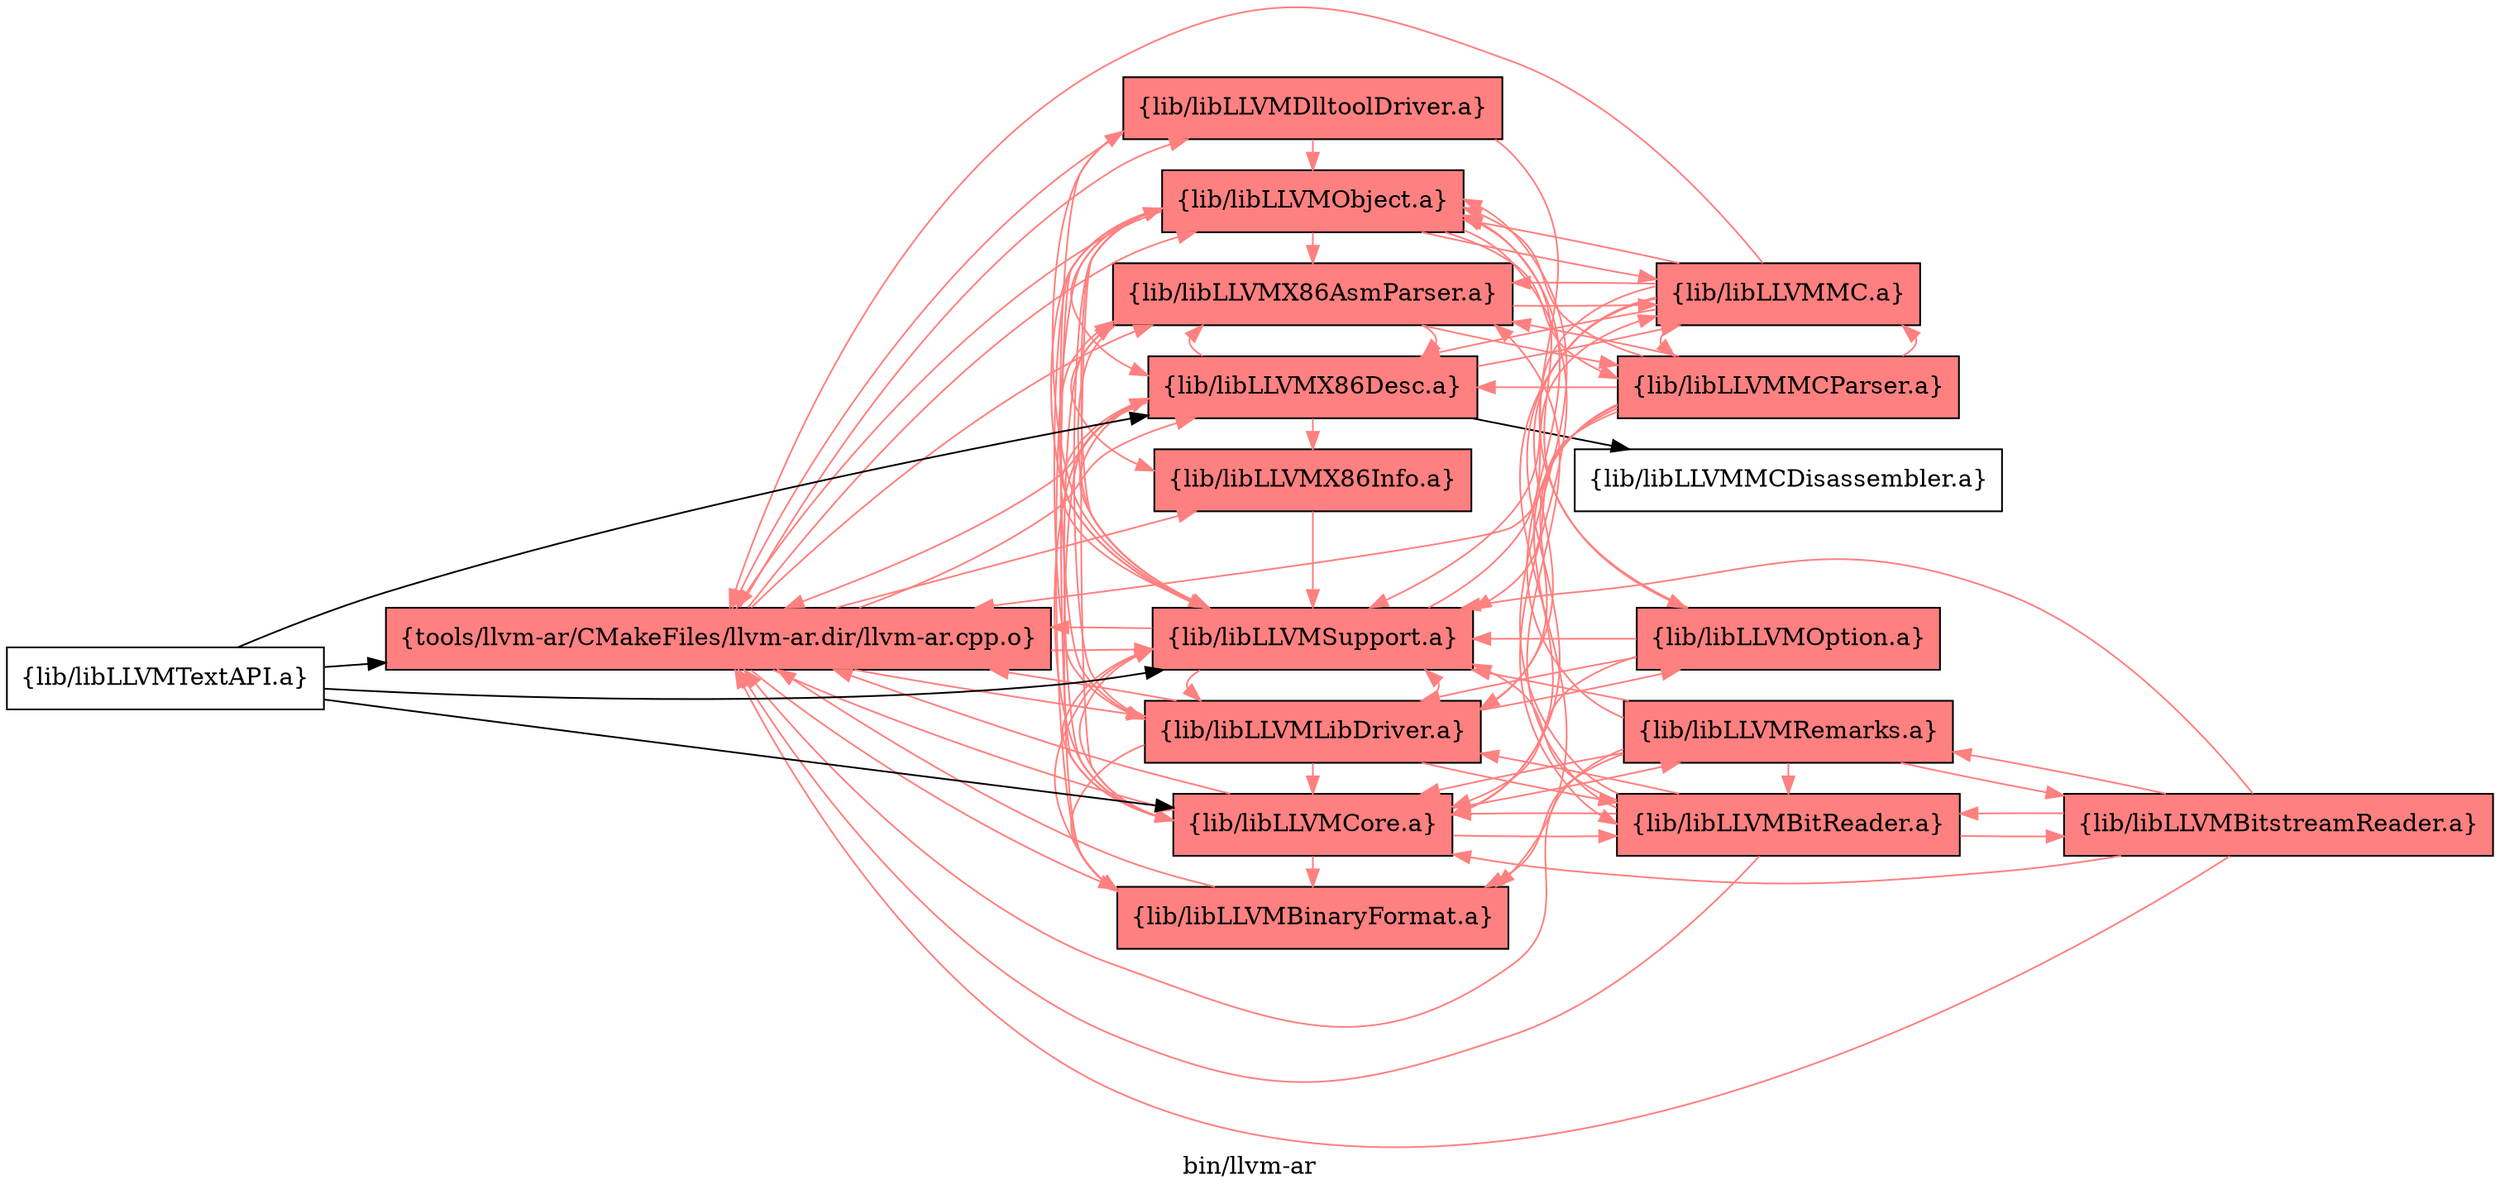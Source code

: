 digraph "bin/llvm-ar" {
	label="bin/llvm-ar";
	rankdir="LR"
	{ rank=same; Node0x558243d2ade8;  }
	{ rank=same; Node0x558243d2b158; Node0x558243d2ac58; Node0x558243d26d38; Node0x558243d26838; Node0x558243d27558; Node0x558243d27058; Node0x558243d27ff8; Node0x558243d27af8; Node0x558243d28958;  }
	{ rank=same; Node0x558243d2e7b8; Node0x558243d2e2b8; Node0x558243d28458; Node0x558243d2c9b8; Node0x558243d2fe88; Node0x558243d2f7f8;  }

	Node0x558243d2ade8 [shape=record,shape=box,style=filled,fillcolor="1.000000 0.5 1",group=1,label="{tools/llvm-ar/CMakeFiles/llvm-ar.dir/llvm-ar.cpp.o}"];
	Node0x558243d2ade8 -> Node0x558243d2b158[color="1.000000 0.5 1"];
	Node0x558243d2ade8 -> Node0x558243d2ac58[color="1.000000 0.5 1"];
	Node0x558243d2ade8 -> Node0x558243d26d38[color="1.000000 0.5 1"];
	Node0x558243d2ade8 -> Node0x558243d26838[color="1.000000 0.5 1"];
	Node0x558243d2ade8 -> Node0x558243d27558[color="1.000000 0.5 1"];
	Node0x558243d2ade8 -> Node0x558243d27058[color="1.000000 0.5 1"];
	Node0x558243d2ade8 -> Node0x558243d27ff8[color="1.000000 0.5 1"];
	Node0x558243d2ade8 -> Node0x558243d27af8[color="1.000000 0.5 1"];
	Node0x558243d2ade8 -> Node0x558243d28958[color="1.000000 0.5 1"];
	Node0x558243d2b158 [shape=record,shape=box,style=filled,fillcolor="1.000000 0.5 1",group=1,label="{lib/libLLVMX86AsmParser.a}"];
	Node0x558243d2b158 -> Node0x558243d2ac58[color="1.000000 0.5 1"];
	Node0x558243d2b158 -> Node0x558243d26d38[color="1.000000 0.5 1"];
	Node0x558243d2b158 -> Node0x558243d28958[color="1.000000 0.5 1"];
	Node0x558243d2b158 -> Node0x558243d2e7b8[color="1.000000 0.5 1"];
	Node0x558243d2b158 -> Node0x558243d2e2b8[color="1.000000 0.5 1"];
	Node0x558243d2ac58 [shape=record,shape=box,style=filled,fillcolor="1.000000 0.5 1",group=1,label="{lib/libLLVMX86Desc.a}"];
	Node0x558243d2ac58 -> Node0x558243d2ade8[color="1.000000 0.5 1"];
	Node0x558243d2ac58 -> Node0x558243d28958[color="1.000000 0.5 1"];
	Node0x558243d2ac58 -> Node0x558243d2e2b8[color="1.000000 0.5 1"];
	Node0x558243d2ac58 -> Node0x558243d26d38[color="1.000000 0.5 1"];
	Node0x558243d2ac58 -> Node0x558243d28458;
	Node0x558243d2ac58 -> Node0x558243d2b158[color="1.000000 0.5 1"];
	Node0x558243d2ac58 -> Node0x558243d26838[color="1.000000 0.5 1"];
	Node0x558243d26d38 [shape=record,shape=box,style=filled,fillcolor="1.000000 0.5 1",group=1,label="{lib/libLLVMX86Info.a}"];
	Node0x558243d26d38 -> Node0x558243d28958[color="1.000000 0.5 1"];
	Node0x558243d26838 [shape=record,shape=box,style=filled,fillcolor="1.000000 0.5 1",group=1,label="{lib/libLLVMBinaryFormat.a}"];
	Node0x558243d26838 -> Node0x558243d28958[color="1.000000 0.5 1"];
	Node0x558243d26838 -> Node0x558243d2ade8[color="1.000000 0.5 1"];
	Node0x558243d27558 [shape=record,shape=box,style=filled,fillcolor="1.000000 0.5 1",group=1,label="{lib/libLLVMCore.a}"];
	Node0x558243d27558 -> Node0x558243d28958[color="1.000000 0.5 1"];
	Node0x558243d27558 -> Node0x558243d2ade8[color="1.000000 0.5 1"];
	Node0x558243d27558 -> Node0x558243d2ac58[color="1.000000 0.5 1"];
	Node0x558243d27558 -> Node0x558243d26838[color="1.000000 0.5 1"];
	Node0x558243d27558 -> Node0x558243d2b158[color="1.000000 0.5 1"];
	Node0x558243d27558 -> Node0x558243d2c9b8[color="1.000000 0.5 1"];
	Node0x558243d27558 -> Node0x558243d2fe88[color="1.000000 0.5 1"];
	Node0x558243d27558 -> Node0x558243d27af8[color="1.000000 0.5 1"];
	Node0x558243d27058 [shape=record,shape=box,style=filled,fillcolor="1.000000 0.5 1",group=1,label="{lib/libLLVMDlltoolDriver.a}"];
	Node0x558243d27058 -> Node0x558243d2ade8[color="1.000000 0.5 1"];
	Node0x558243d27058 -> Node0x558243d27af8[color="1.000000 0.5 1"];
	Node0x558243d27058 -> Node0x558243d28958[color="1.000000 0.5 1"];
	Node0x558243d27058 -> Node0x558243d2f7f8[color="1.000000 0.5 1"];
	Node0x558243d27ff8 [shape=record,shape=box,style=filled,fillcolor="1.000000 0.5 1",group=1,label="{lib/libLLVMLibDriver.a}"];
	Node0x558243d27ff8 -> Node0x558243d2ade8[color="1.000000 0.5 1"];
	Node0x558243d27ff8 -> Node0x558243d26838[color="1.000000 0.5 1"];
	Node0x558243d27ff8 -> Node0x558243d27558[color="1.000000 0.5 1"];
	Node0x558243d27ff8 -> Node0x558243d27058[color="1.000000 0.5 1"];
	Node0x558243d27ff8 -> Node0x558243d27af8[color="1.000000 0.5 1"];
	Node0x558243d27ff8 -> Node0x558243d28958[color="1.000000 0.5 1"];
	Node0x558243d27ff8 -> Node0x558243d2f7f8[color="1.000000 0.5 1"];
	Node0x558243d27ff8 -> Node0x558243d2fe88[color="1.000000 0.5 1"];
	Node0x558243d27af8 [shape=record,shape=box,style=filled,fillcolor="1.000000 0.5 1",group=1,label="{lib/libLLVMObject.a}"];
	Node0x558243d27af8 -> Node0x558243d2ade8[color="1.000000 0.5 1"];
	Node0x558243d27af8 -> Node0x558243d27ff8[color="1.000000 0.5 1"];
	Node0x558243d27af8 -> Node0x558243d28958[color="1.000000 0.5 1"];
	Node0x558243d27af8 -> Node0x558243d2ac58[color="1.000000 0.5 1"];
	Node0x558243d27af8 -> Node0x558243d26838[color="1.000000 0.5 1"];
	Node0x558243d27af8 -> Node0x558243d27558[color="1.000000 0.5 1"];
	Node0x558243d27af8 -> Node0x558243d2e2b8[color="1.000000 0.5 1"];
	Node0x558243d27af8 -> Node0x558243d2fe88[color="1.000000 0.5 1"];
	Node0x558243d27af8 -> Node0x558243d2b158[color="1.000000 0.5 1"];
	Node0x558243d27af8 -> Node0x558243d2e7b8[color="1.000000 0.5 1"];
	Node0x558243d28958 [shape=record,shape=box,style=filled,fillcolor="1.000000 0.5 1",group=1,label="{lib/libLLVMSupport.a}"];
	Node0x558243d28958 -> Node0x558243d27ff8[color="1.000000 0.5 1"];
	Node0x558243d28958 -> Node0x558243d2ade8[color="1.000000 0.5 1"];
	Node0x558243d28958 -> Node0x558243d27558[color="1.000000 0.5 1"];
	Node0x558243d28958 -> Node0x558243d27af8[color="1.000000 0.5 1"];
	Node0x558243d28958 -> Node0x558243d2b158[color="1.000000 0.5 1"];
	Node0x558243d28958 -> Node0x558243d2ac58[color="1.000000 0.5 1"];
	Node0x558243d28958 -> Node0x558243d2e2b8[color="1.000000 0.5 1"];
	Node0x558243d2e7b8 [shape=record,shape=box,style=filled,fillcolor="1.000000 0.5 1",group=1,label="{lib/libLLVMMCParser.a}"];
	Node0x558243d2e7b8 -> Node0x558243d2ade8[color="1.000000 0.5 1"];
	Node0x558243d2e7b8 -> Node0x558243d2b158[color="1.000000 0.5 1"];
	Node0x558243d2e7b8 -> Node0x558243d2ac58[color="1.000000 0.5 1"];
	Node0x558243d2e7b8 -> Node0x558243d27558[color="1.000000 0.5 1"];
	Node0x558243d2e7b8 -> Node0x558243d27af8[color="1.000000 0.5 1"];
	Node0x558243d2e7b8 -> Node0x558243d28958[color="1.000000 0.5 1"];
	Node0x558243d2e7b8 -> Node0x558243d2e2b8[color="1.000000 0.5 1"];
	Node0x558243d2e7b8 -> Node0x558243d27ff8[color="1.000000 0.5 1"];
	Node0x558243d2e2b8 [shape=record,shape=box,style=filled,fillcolor="1.000000 0.5 1",group=1,label="{lib/libLLVMMC.a}"];
	Node0x558243d2e2b8 -> Node0x558243d2ac58[color="1.000000 0.5 1"];
	Node0x558243d2e2b8 -> Node0x558243d28958[color="1.000000 0.5 1"];
	Node0x558243d2e2b8 -> Node0x558243d2ade8[color="1.000000 0.5 1"];
	Node0x558243d2e2b8 -> Node0x558243d27af8[color="1.000000 0.5 1"];
	Node0x558243d2e2b8 -> Node0x558243d2e7b8[color="1.000000 0.5 1"];
	Node0x558243d2e2b8 -> Node0x558243d2b158[color="1.000000 0.5 1"];
	Node0x558243d2e2b8 -> Node0x558243d27ff8[color="1.000000 0.5 1"];
	Node0x558243d2e2b8 -> Node0x558243d27558[color="1.000000 0.5 1"];
	Node0x558243d2e2b8 -> Node0x558243d26838[color="1.000000 0.5 1"];
	Node0x558243d28458 [shape=record,shape=box,group=0,label="{lib/libLLVMMCDisassembler.a}"];
	Node0x558243d2c9b8 [shape=record,shape=box,style=filled,fillcolor="1.000000 0.5 1",group=1,label="{lib/libLLVMRemarks.a}"];
	Node0x558243d2c9b8 -> Node0x558243d28958[color="1.000000 0.5 1"];
	Node0x558243d2c9b8 -> Node0x558243d27558[color="1.000000 0.5 1"];
	Node0x558243d2c9b8 -> Node0x558243d2fe88[color="1.000000 0.5 1"];
	Node0x558243d2c9b8 -> Node0x558243d2ade8[color="1.000000 0.5 1"];
	Node0x558243d2c9b8 -> Node0x558243d27af8[color="1.000000 0.5 1"];
	Node0x558243d2c9b8 -> Node0x558243d26838[color="1.000000 0.5 1"];
	Node0x558243d2c9b8 -> Node0x558243d2c288[color="1.000000 0.5 1"];
	Node0x558243d2f7f8 [shape=record,shape=box,style=filled,fillcolor="1.000000 0.5 1",group=1,label="{lib/libLLVMOption.a}"];
	Node0x558243d2f7f8 -> Node0x558243d28958[color="1.000000 0.5 1"];
	Node0x558243d2f7f8 -> Node0x558243d27558[color="1.000000 0.5 1"];
	Node0x558243d2f7f8 -> Node0x558243d27ff8[color="1.000000 0.5 1"];
	Node0x558243d2f7f8 -> Node0x558243d27af8[color="1.000000 0.5 1"];
	Node0x558243d2fe88 [shape=record,shape=box,style=filled,fillcolor="1.000000 0.5 1",group=1,label="{lib/libLLVMBitReader.a}"];
	Node0x558243d2fe88 -> Node0x558243d2ade8[color="1.000000 0.5 1"];
	Node0x558243d2fe88 -> Node0x558243d2b158[color="1.000000 0.5 1"];
	Node0x558243d2fe88 -> Node0x558243d27558[color="1.000000 0.5 1"];
	Node0x558243d2fe88 -> Node0x558243d27af8[color="1.000000 0.5 1"];
	Node0x558243d2fe88 -> Node0x558243d28958[color="1.000000 0.5 1"];
	Node0x558243d2fe88 -> Node0x558243d2c288[color="1.000000 0.5 1"];
	Node0x558243d2fe88 -> Node0x558243d27ff8[color="1.000000 0.5 1"];
	Node0x558243d2e858 [shape=record,shape=box,group=0,label="{lib/libLLVMTextAPI.a}"];
	Node0x558243d2e858 -> Node0x558243d28958;
	Node0x558243d2e858 -> Node0x558243d2ade8;
	Node0x558243d2e858 -> Node0x558243d27558;
	Node0x558243d2e858 -> Node0x558243d2ac58;
	Node0x558243d2c288 [shape=record,shape=box,style=filled,fillcolor="1.000000 0.5 1",group=1,label="{lib/libLLVMBitstreamReader.a}"];
	Node0x558243d2c288 -> Node0x558243d2ade8[color="1.000000 0.5 1"];
	Node0x558243d2c288 -> Node0x558243d27558[color="1.000000 0.5 1"];
	Node0x558243d2c288 -> Node0x558243d28958[color="1.000000 0.5 1"];
	Node0x558243d2c288 -> Node0x558243d2fe88[color="1.000000 0.5 1"];
	Node0x558243d2c288 -> Node0x558243d2c9b8[color="1.000000 0.5 1"];
}
